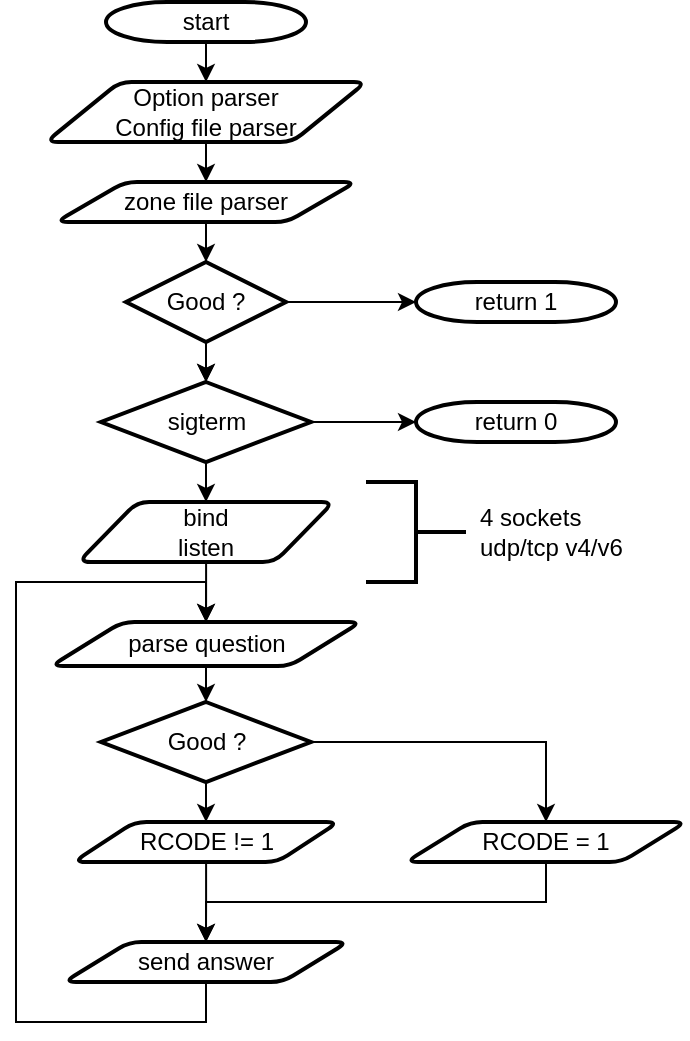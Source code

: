 <mxfile version="13.7.5" type="device"><diagram id="bMUBrHxJY3Kpdxp5X9DJ" name="Page-1"><mxGraphModel dx="1183" dy="675" grid="1" gridSize="10" guides="1" tooltips="1" connect="1" arrows="1" fold="1" page="1" pageScale="1" pageWidth="850" pageHeight="1100" math="0" shadow="0"><root><mxCell id="0"/><mxCell id="1" parent="0"/><mxCell id="aHASEzkNE_r_XTlVsNQI-13" style="edgeStyle=orthogonalEdgeStyle;rounded=0;orthogonalLoop=1;jettySize=auto;html=1;" parent="1" source="aHASEzkNE_r_XTlVsNQI-1" target="aHASEzkNE_r_XTlVsNQI-3" edge="1"><mxGeometry relative="1" as="geometry"/></mxCell><mxCell id="aHASEzkNE_r_XTlVsNQI-1" value="&lt;div&gt;start&lt;/div&gt;" style="strokeWidth=2;html=1;shape=mxgraph.flowchart.terminator;whiteSpace=wrap;" parent="1" vertex="1"><mxGeometry x="185" y="130" width="100" height="20" as="geometry"/></mxCell><mxCell id="aHASEzkNE_r_XTlVsNQI-2" value="return 0" style="strokeWidth=2;html=1;shape=mxgraph.flowchart.terminator;whiteSpace=wrap;" parent="1" vertex="1"><mxGeometry x="340" y="330" width="100" height="20" as="geometry"/></mxCell><mxCell id="aHASEzkNE_r_XTlVsNQI-19" style="edgeStyle=orthogonalEdgeStyle;rounded=0;orthogonalLoop=1;jettySize=auto;html=1;entryX=0.5;entryY=0;entryDx=0;entryDy=0;" parent="1" source="aHASEzkNE_r_XTlVsNQI-3" target="aHASEzkNE_r_XTlVsNQI-6" edge="1"><mxGeometry relative="1" as="geometry"/></mxCell><mxCell id="aHASEzkNE_r_XTlVsNQI-3" value="&lt;div&gt;Option parser&lt;/div&gt;&lt;div&gt;Config file parser&lt;br&gt;&lt;/div&gt;" style="shape=parallelogram;html=1;strokeWidth=2;perimeter=parallelogramPerimeter;whiteSpace=wrap;rounded=1;arcSize=12;size=0.23;" parent="1" vertex="1"><mxGeometry x="155" y="170" width="160" height="30" as="geometry"/></mxCell><mxCell id="aHASEzkNE_r_XTlVsNQI-15" style="edgeStyle=orthogonalEdgeStyle;rounded=0;orthogonalLoop=1;jettySize=auto;html=1;entryX=0.5;entryY=0;entryDx=0;entryDy=0;entryPerimeter=0;" parent="1" source="aHASEzkNE_r_XTlVsNQI-6" target="aHASEzkNE_r_XTlVsNQI-7" edge="1"><mxGeometry relative="1" as="geometry"/></mxCell><mxCell id="aHASEzkNE_r_XTlVsNQI-6" value="zone file parser" style="shape=parallelogram;html=1;strokeWidth=2;perimeter=parallelogramPerimeter;whiteSpace=wrap;rounded=1;arcSize=12;size=0.23;" parent="1" vertex="1"><mxGeometry x="160" y="220" width="150" height="20" as="geometry"/></mxCell><mxCell id="aHASEzkNE_r_XTlVsNQI-10" style="edgeStyle=orthogonalEdgeStyle;rounded=0;orthogonalLoop=1;jettySize=auto;html=1;entryX=0;entryY=0.5;entryDx=0;entryDy=0;entryPerimeter=0;" parent="1" source="aHASEzkNE_r_XTlVsNQI-7" target="aHASEzkNE_r_XTlVsNQI-9" edge="1"><mxGeometry relative="1" as="geometry"/></mxCell><mxCell id="aHASEzkNE_r_XTlVsNQI-47" style="edgeStyle=orthogonalEdgeStyle;rounded=0;orthogonalLoop=1;jettySize=auto;html=1;" parent="1" source="aHASEzkNE_r_XTlVsNQI-7" edge="1"><mxGeometry relative="1" as="geometry"><mxPoint x="235" y="320" as="targetPoint"/></mxGeometry></mxCell><mxCell id="aHASEzkNE_r_XTlVsNQI-7" value="Good ?" style="strokeWidth=2;html=1;shape=mxgraph.flowchart.decision;whiteSpace=wrap;" parent="1" vertex="1"><mxGeometry x="195" y="260" width="80" height="40" as="geometry"/></mxCell><mxCell id="aHASEzkNE_r_XTlVsNQI-9" value="return 1" style="strokeWidth=2;html=1;shape=mxgraph.flowchart.terminator;whiteSpace=wrap;" parent="1" vertex="1"><mxGeometry x="340" y="270" width="100" height="20" as="geometry"/></mxCell><mxCell id="aHASEzkNE_r_XTlVsNQI-41" style="edgeStyle=orthogonalEdgeStyle;rounded=0;orthogonalLoop=1;jettySize=auto;html=1;" parent="1" edge="1"><mxGeometry relative="1" as="geometry"><mxPoint x="235" y="320" as="targetPoint"/><mxPoint x="235" y="350" as="sourcePoint"/></mxGeometry></mxCell><mxCell id="aHASEzkNE_r_XTlVsNQI-49" style="edgeStyle=orthogonalEdgeStyle;rounded=0;orthogonalLoop=1;jettySize=auto;html=1;entryX=0.5;entryY=0;entryDx=0;entryDy=0;" parent="1" source="aHASEzkNE_r_XTlVsNQI-11" target="aHASEzkNE_r_XTlVsNQI-20" edge="1"><mxGeometry relative="1" as="geometry"/></mxCell><mxCell id="aHASEzkNE_r_XTlVsNQI-11" value="&lt;div&gt;bind&lt;/div&gt;&lt;div&gt;listen&lt;br&gt;&lt;/div&gt;" style="shape=parallelogram;html=1;strokeWidth=2;perimeter=parallelogramPerimeter;whiteSpace=wrap;rounded=1;arcSize=12;size=0.23;" parent="1" vertex="1"><mxGeometry x="171.25" y="380" width="127.5" height="30" as="geometry"/></mxCell><mxCell id="aHASEzkNE_r_XTlVsNQI-27" style="edgeStyle=orthogonalEdgeStyle;rounded=0;orthogonalLoop=1;jettySize=auto;html=1;entryX=0.5;entryY=0;entryDx=0;entryDy=0;entryPerimeter=0;" parent="1" source="aHASEzkNE_r_XTlVsNQI-20" target="aHASEzkNE_r_XTlVsNQI-22" edge="1"><mxGeometry relative="1" as="geometry"/></mxCell><mxCell id="aHASEzkNE_r_XTlVsNQI-20" value="parse question" style="shape=parallelogram;html=1;strokeWidth=2;perimeter=parallelogramPerimeter;whiteSpace=wrap;rounded=1;arcSize=12;size=0.23;" parent="1" vertex="1"><mxGeometry x="157.5" y="440" width="155" height="22" as="geometry"/></mxCell><mxCell id="aHASEzkNE_r_XTlVsNQI-29" style="edgeStyle=orthogonalEdgeStyle;rounded=0;orthogonalLoop=1;jettySize=auto;html=1;entryX=0.5;entryY=0;entryDx=0;entryDy=0;" parent="1" source="aHASEzkNE_r_XTlVsNQI-22" target="aHASEzkNE_r_XTlVsNQI-24" edge="1"><mxGeometry relative="1" as="geometry"><Array as="points"><mxPoint x="405" y="500"/></Array></mxGeometry></mxCell><mxCell id="aHASEzkNE_r_XTlVsNQI-44" style="edgeStyle=orthogonalEdgeStyle;rounded=0;orthogonalLoop=1;jettySize=auto;html=1;entryX=0.5;entryY=0;entryDx=0;entryDy=0;" parent="1" source="aHASEzkNE_r_XTlVsNQI-22" target="aHASEzkNE_r_XTlVsNQI-43" edge="1"><mxGeometry relative="1" as="geometry"/></mxCell><mxCell id="aHASEzkNE_r_XTlVsNQI-22" value="Good ?" style="strokeWidth=2;html=1;shape=mxgraph.flowchart.decision;whiteSpace=wrap;" parent="1" vertex="1"><mxGeometry x="182.5" y="480" width="105" height="40" as="geometry"/></mxCell><mxCell id="aHASEzkNE_r_XTlVsNQI-31" style="edgeStyle=orthogonalEdgeStyle;rounded=0;orthogonalLoop=1;jettySize=auto;html=1;entryX=0.5;entryY=0;entryDx=0;entryDy=0;exitX=0.5;exitY=1;exitDx=0;exitDy=0;" parent="1" source="aHASEzkNE_r_XTlVsNQI-24" target="aHASEzkNE_r_XTlVsNQI-25" edge="1"><mxGeometry relative="1" as="geometry"><Array as="points"><mxPoint x="405" y="580"/><mxPoint x="235" y="580"/></Array></mxGeometry></mxCell><mxCell id="aHASEzkNE_r_XTlVsNQI-24" value="RCODE = 1" style="shape=parallelogram;html=1;strokeWidth=2;perimeter=parallelogramPerimeter;whiteSpace=wrap;rounded=1;arcSize=12;size=0.23;" parent="1" vertex="1"><mxGeometry x="335" y="540" width="140" height="20" as="geometry"/></mxCell><mxCell id="aHASEzkNE_r_XTlVsNQI-38" style="edgeStyle=orthogonalEdgeStyle;rounded=0;orthogonalLoop=1;jettySize=auto;html=1;exitX=0.5;exitY=1;exitDx=0;exitDy=0;entryX=0.5;entryY=0;entryDx=0;entryDy=0;" parent="1" source="aHASEzkNE_r_XTlVsNQI-25" target="aHASEzkNE_r_XTlVsNQI-20" edge="1"><mxGeometry relative="1" as="geometry"><mxPoint x="235" y="400" as="targetPoint"/><Array as="points"><mxPoint x="235" y="640"/><mxPoint x="140" y="640"/><mxPoint x="140" y="420"/><mxPoint x="235" y="420"/></Array></mxGeometry></mxCell><mxCell id="aHASEzkNE_r_XTlVsNQI-25" value="send answer" style="shape=parallelogram;html=1;strokeWidth=2;perimeter=parallelogramPerimeter;whiteSpace=wrap;rounded=1;arcSize=12;size=0.23;" parent="1" vertex="1"><mxGeometry x="164.0" y="600" width="142" height="20" as="geometry"/></mxCell><mxCell id="aHASEzkNE_r_XTlVsNQI-36" style="edgeStyle=orthogonalEdgeStyle;rounded=0;orthogonalLoop=1;jettySize=auto;html=1;" parent="1" source="aHASEzkNE_r_XTlVsNQI-34" edge="1"><mxGeometry relative="1" as="geometry"><mxPoint x="235" y="320" as="targetPoint"/></mxGeometry></mxCell><mxCell id="aHASEzkNE_r_XTlVsNQI-37" style="edgeStyle=orthogonalEdgeStyle;rounded=0;orthogonalLoop=1;jettySize=auto;html=1;entryX=0;entryY=0.5;entryDx=0;entryDy=0;entryPerimeter=0;" parent="1" source="aHASEzkNE_r_XTlVsNQI-34" target="aHASEzkNE_r_XTlVsNQI-2" edge="1"><mxGeometry relative="1" as="geometry"/></mxCell><mxCell id="aHASEzkNE_r_XTlVsNQI-48" style="edgeStyle=orthogonalEdgeStyle;rounded=0;orthogonalLoop=1;jettySize=auto;html=1;entryX=0.5;entryY=0;entryDx=0;entryDy=0;" parent="1" source="aHASEzkNE_r_XTlVsNQI-34" target="aHASEzkNE_r_XTlVsNQI-11" edge="1"><mxGeometry relative="1" as="geometry"/></mxCell><mxCell id="aHASEzkNE_r_XTlVsNQI-34" value="sigterm" style="strokeWidth=2;html=1;shape=mxgraph.flowchart.decision;whiteSpace=wrap;" parent="1" vertex="1"><mxGeometry x="182.5" y="320" width="105" height="40" as="geometry"/></mxCell><mxCell id="aHASEzkNE_r_XTlVsNQI-45" style="edgeStyle=orthogonalEdgeStyle;rounded=0;orthogonalLoop=1;jettySize=auto;html=1;entryX=0.5;entryY=0;entryDx=0;entryDy=0;" parent="1" source="aHASEzkNE_r_XTlVsNQI-43" target="aHASEzkNE_r_XTlVsNQI-25" edge="1"><mxGeometry relative="1" as="geometry"/></mxCell><mxCell id="aHASEzkNE_r_XTlVsNQI-43" value="RCODE != 1" style="shape=parallelogram;html=1;strokeWidth=2;perimeter=parallelogramPerimeter;whiteSpace=wrap;rounded=1;arcSize=12;size=0.23;" parent="1" vertex="1"><mxGeometry x="168.75" y="540" width="132.5" height="20" as="geometry"/></mxCell><mxCell id="aHASEzkNE_r_XTlVsNQI-50" value="" style="strokeWidth=2;html=1;shape=mxgraph.flowchart.annotation_2;align=left;labelPosition=right;pointerEvents=1;flipV=0;flipH=1;" parent="1" vertex="1"><mxGeometry x="315" y="370" width="50" height="50" as="geometry"/></mxCell><mxCell id="aHASEzkNE_r_XTlVsNQI-51" value="4 sockets&lt;br&gt;udp/tcp v4/v6" style="text;html=1;align=left;verticalAlign=middle;resizable=0;points=[];autosize=1;" parent="1" vertex="1"><mxGeometry x="370" y="380" width="90" height="30" as="geometry"/></mxCell></root></mxGraphModel></diagram></mxfile>